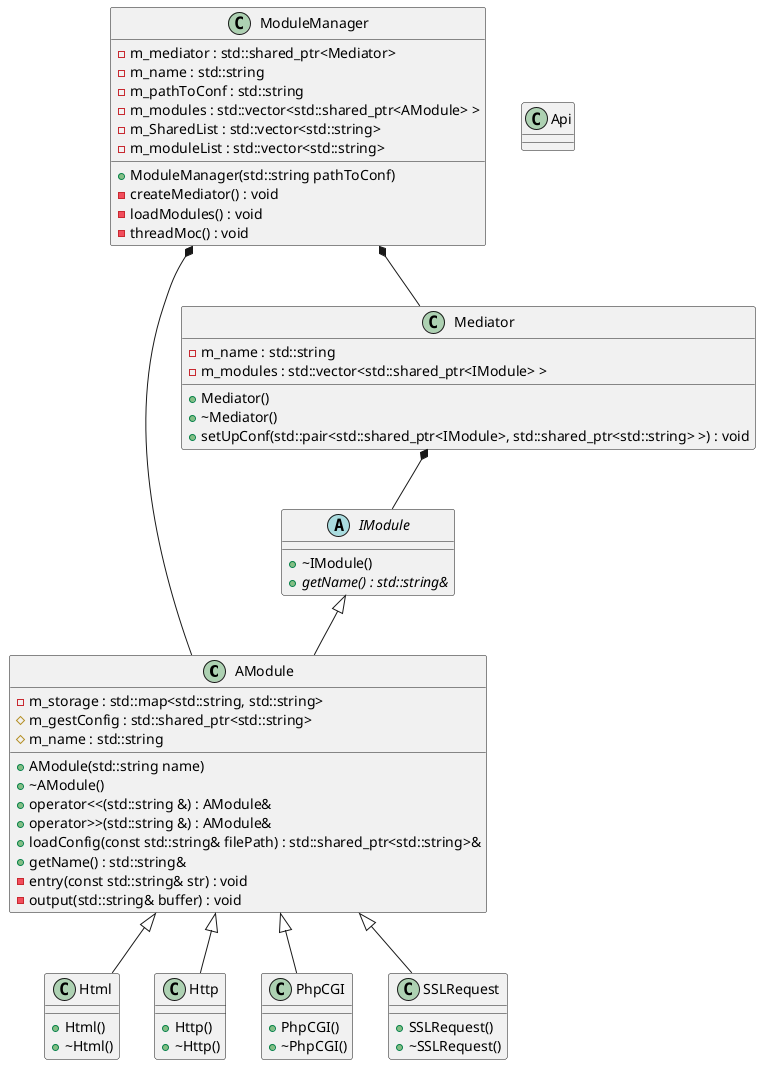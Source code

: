 @startuml





/' Objects '/

class AModule {
	+AModule(std::string name)
	+~AModule()
	+operator<<(std::string &) : AModule&
	+operator>>(std::string &) : AModule&
	-m_storage : std::map<std::string, std::string>
	#m_gestConfig : std::shared_ptr<std::string>
	+loadConfig(const std::string& filePath) : std::shared_ptr<std::string>&
	#m_name : std::string
	+getName() : std::string&
	-entry(const std::string& str) : void
	-output(std::string& buffer) : void
}


class Api {
}


class Html {
	+Html()
	+~Html()
}


class Http {
	+Http()
	+~Http()
}


abstract class IModule {
	+~IModule()
	+{abstract} getName() : std::string&
}


class Mediator {
	+Mediator()
	+~Mediator()
	-m_name : std::string
	-m_modules : std::vector<std::shared_ptr<IModule> >
	+setUpConf(std::pair<std::shared_ptr<IModule>, std::shared_ptr<std::string> >) : void
}


class ModuleManager {
	+ModuleManager(std::string pathToConf)
	-m_mediator : std::shared_ptr<Mediator>
	-m_name : std::string
	-m_pathToConf : std::string
	-m_modules : std::vector<std::shared_ptr<AModule> >
	-m_SharedList : std::vector<std::string>
	-m_moduleList : std::vector<std::string>
	-createMediator() : void
	-loadModules() : void
	-threadMoc() : void
}


class PhpCGI {
	+PhpCGI()
	+~PhpCGI()
}


class SSLRequest {
	+SSLRequest()
	+~SSLRequest()
}





/' Inheritance relationships '/

AModule <|-- Html


AModule <|-- Http


AModule <|-- PhpCGI


AModule <|-- SSLRequest


IModule <|-- AModule





/' Aggregation relationships '/

Mediator *-- IModule


ModuleManager *-- AModule


ModuleManager *-- Mediator





@enduml
